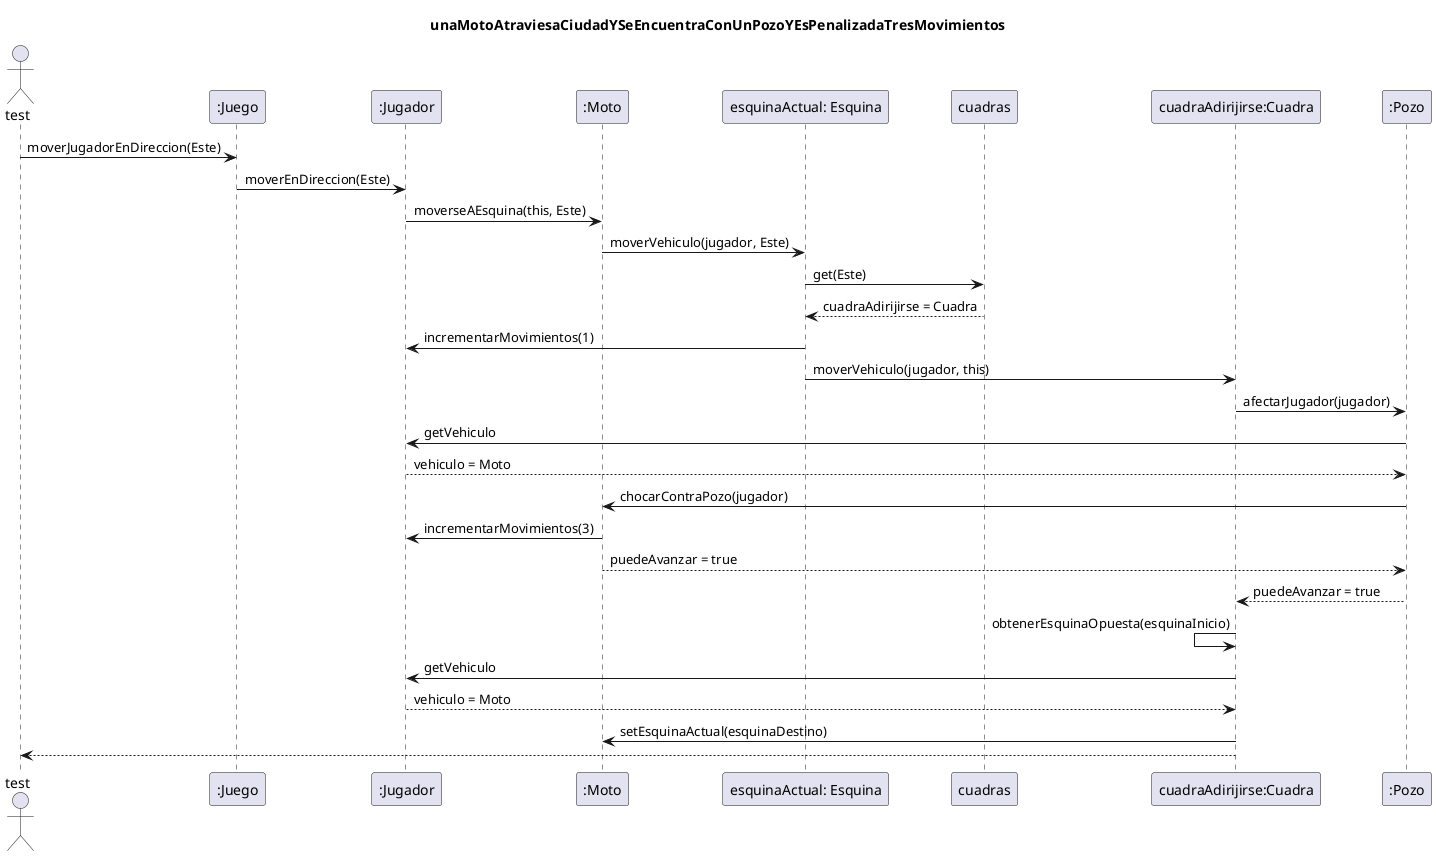@startuml

title: unaMotoAtraviesaCiudadYSeEncuentraConUnPozoYEsPenalizadaTresMovimientos


Actor test
test -> ":Juego" : moverJugadorEnDireccion(Este)
":Juego" -> ":Jugador"  : moverEnDireccion(Este)
":Jugador"  -> ":Moto" : moverseAEsquina(this, Este)
":Moto"  -> "esquinaActual: Esquina" : moverVehiculo(jugador, Este)
"esquinaActual: Esquina" -> cuadras : get(Este)
"esquinaActual: Esquina" <-- cuadras : cuadraAdirijirse = Cuadra
"esquinaActual: Esquina" -> ":Jugador"  : incrementarMovimientos(1)
"esquinaActual: Esquina" -> "cuadraAdirijirse:Cuadra" : moverVehiculo(jugador, this)
"cuadraAdirijirse:Cuadra" -> ":Pozo" : afectarJugador(jugador)
":Pozo" -> ":Jugador"  : getVehiculo
":Pozo" <-- ":Jugador"  : vehiculo = Moto
":Pozo" -> ":Moto"  : chocarContraPozo(jugador)
":Moto"  -> ":Jugador"  : incrementarMovimientos(3)
":Pozo" <-- ":Moto"  : puedeAvanzar = true
"cuadraAdirijirse:Cuadra" <-- ":Pozo" : puedeAvanzar = true
"cuadraAdirijirse:Cuadra" <- "cuadraAdirijirse:Cuadra" : obtenerEsquinaOpuesta(esquinaInicio)
"cuadraAdirijirse:Cuadra" -> ":Jugador"  : getVehiculo
"cuadraAdirijirse:Cuadra" <-- ":Jugador"  : vehiculo = Moto
"cuadraAdirijirse:Cuadra" -> ":Moto"  : setEsquinaActual(esquinaDestino)
test <-- "cuadraAdirijirse:Cuadra"

@enduml